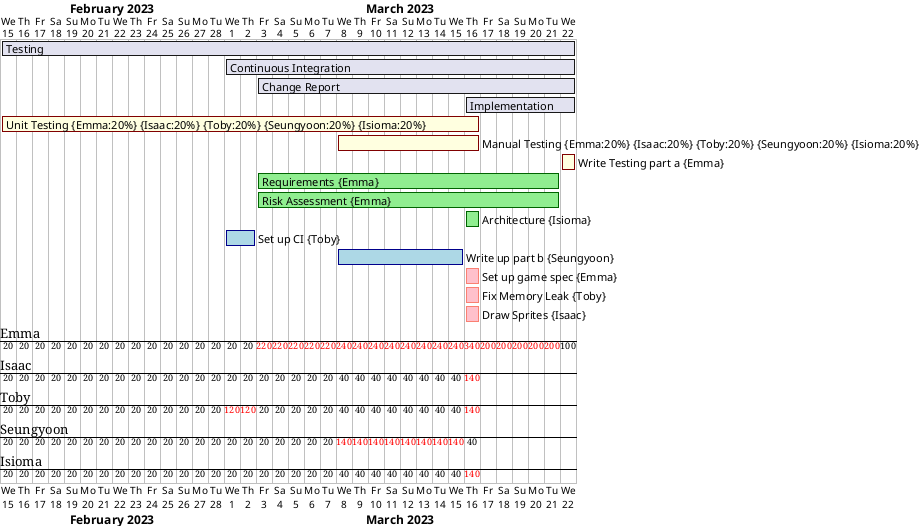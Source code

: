 @startgantt

Project starts 2023-02-15

[Testing] starts 2023-02-15
[Testing] lasts 36 days
[Continuous Integration] starts 2023-03-01
[Continuous Integration] lasts 22 days
[Change Report] starts 2023-03-03
[Change Report] lasts 20 days
[Implementation] starts 2023-03-16
[Implementation] lasts 7 days

[Unit Testing] on {Emma:20%} {Isaac:20%} {Toby:20%} {Seungyoon:20%} {Isioma:20%} starts 2023-02-15 and ends 2023-03-16 and is colored in LightYellow/Maroon
[Manual Testing] on {Emma:20%} {Isaac:20%} {Toby:20%} {Seungyoon:20%} {Isioma:20%} starts 2023-03-08 and ends 2023-03-16 and is colored in LightYellow/Maroon
[Write Testing part a] on {Emma:100%} starts 2023-03-22 and ends 2023-03-22 and is colored in LightYellow/Maroon

[Requirements] on {Emma:100%} starts 2023-03-03 and ends 2023-03-21 and is colored in LightGreen/DarkGreen
[Risk Assessment] on {Emma:100%} starts 2023-03-03 and ends 2023-03-21 and is colored in LightGreen/DarkGreen
[Architecture] on {Isioma:100%} starts 2023-03-16 and ends 2023-03-16 and is colored in LightGreen/DarkGreen

[Set up CI] on {Toby:100%} starts 2023-03-01 and ends 2023-03-02 and is colored in LightBlue/DarkBlue
[Write up part b] on {Seungyoon:100%} starts 2023-03-08 and ends 2023-03-15 and is colored in LightBlue/DarkBlue

[Set up game spec] on {Emma:100%} starts 2023-03-16 and ends 2023-03-16 and is colored in Pink/Salmon
[Fix Memory Leak] on {Toby:100%} starts 2023-03-16 and ends 2023-03-16 and is colored in Pink/Salmon
[Draw Sprites] on {Isaac:100%} starts 2023-03-16 and ends 2023-03-16 and is colored in Pink/Salmon
@endgantt